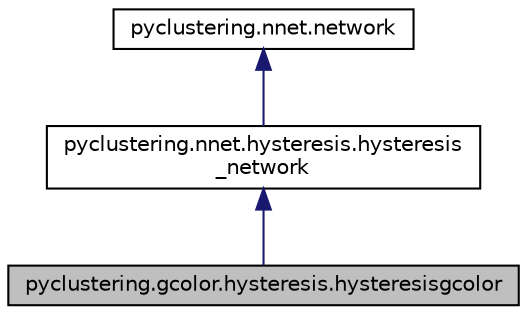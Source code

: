 digraph "pyclustering.gcolor.hysteresis.hysteresisgcolor"
{
 // INTERACTIVE_SVG=YES
 // LATEX_PDF_SIZE
  edge [fontname="Helvetica",fontsize="10",labelfontname="Helvetica",labelfontsize="10"];
  node [fontname="Helvetica",fontsize="10",shape=record];
  Node1 [label="pyclustering.gcolor.hysteresis.hysteresisgcolor",height=0.2,width=0.4,color="black", fillcolor="grey75", style="filled", fontcolor="black",tooltip="Class represents graph coloring algorithm based on hysteresis oscillatory network."];
  Node2 -> Node1 [dir="back",color="midnightblue",fontsize="10",style="solid",fontname="Helvetica"];
  Node2 [label="pyclustering.nnet.hysteresis.hysteresis\l_network",height=0.2,width=0.4,color="black", fillcolor="white", style="filled",URL="$dd/dea/classpyclustering_1_1nnet_1_1hysteresis_1_1hysteresis__network.html",tooltip="Hysteresis oscillatory network that uses relaxation oscillators that are represented by objective hys..."];
  Node3 -> Node2 [dir="back",color="midnightblue",fontsize="10",style="solid",fontname="Helvetica"];
  Node3 [label="pyclustering.nnet.network",height=0.2,width=0.4,color="black", fillcolor="white", style="filled",URL="$d5/d9f/classpyclustering_1_1nnet_1_1network.html",tooltip="Common network description that consists of information about oscillators and connection between them..."];
}
